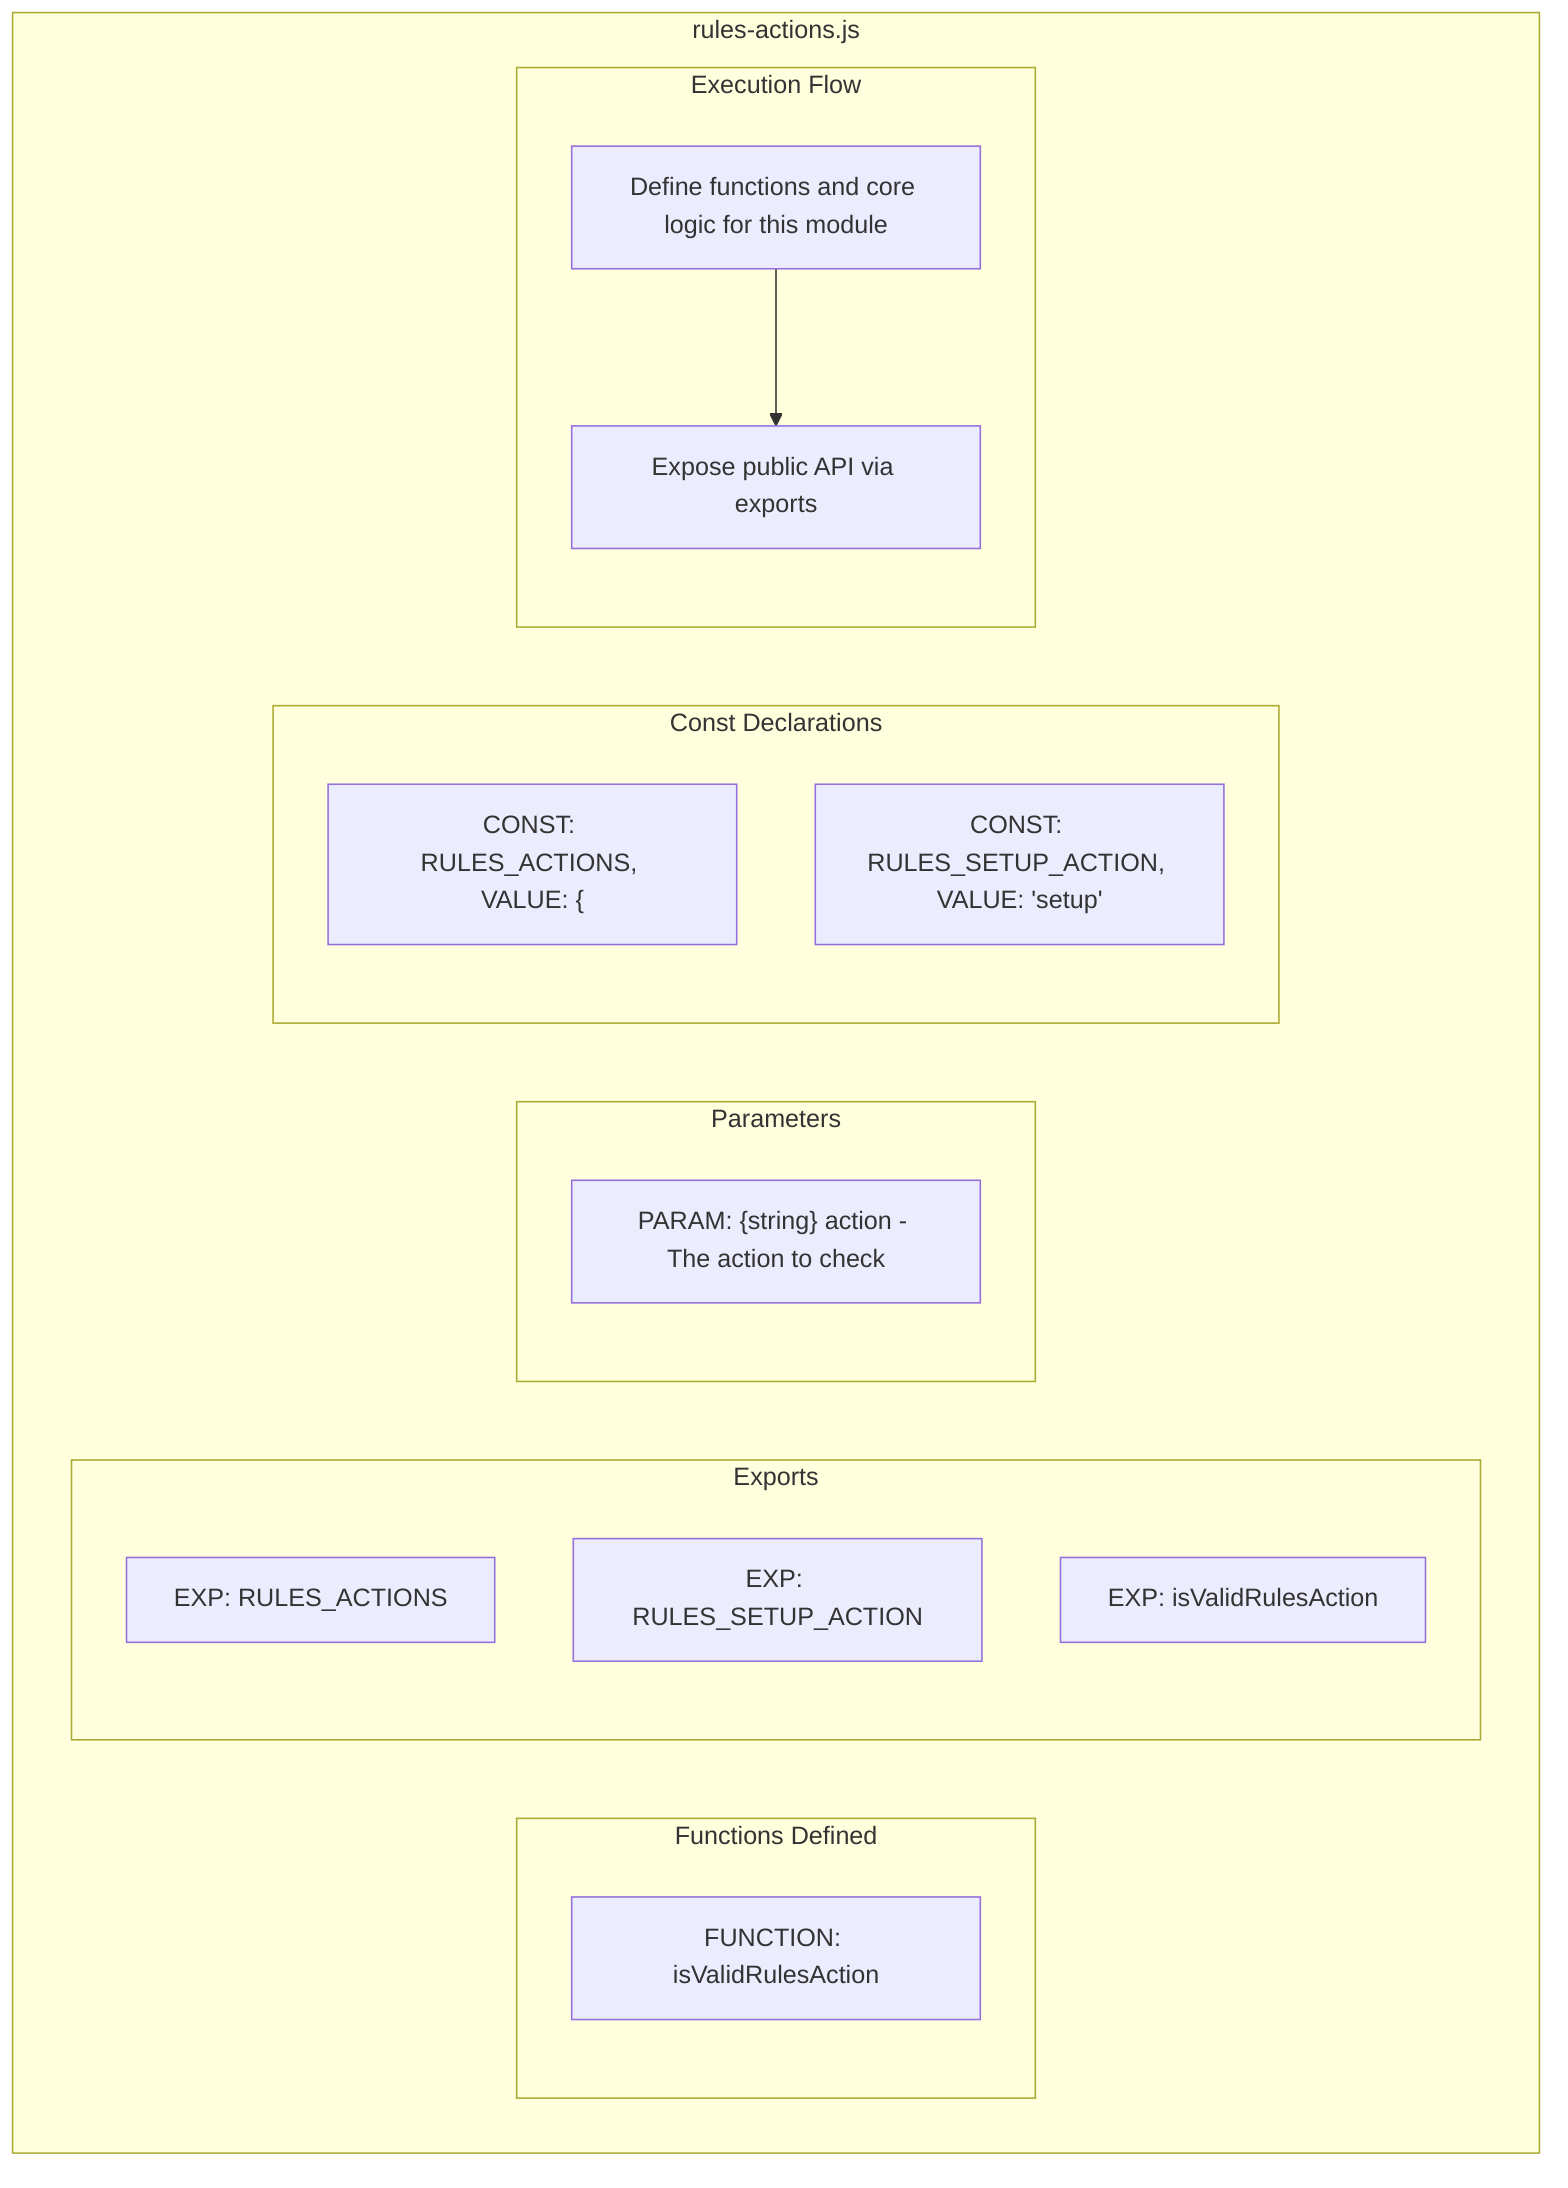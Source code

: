 flowchart TB
    subgraph FunctionsDefined["Functions Defined"]
        FU1["FUNCTION: isValidRulesAction"]
    end
    subgraph Exports["Exports"]
        E1["EXP: RULES_ACTIONS"]
        E2["EXP: RULES_SETUP_ACTION"]
        E3["EXP: isValidRulesAction"]
    end
    subgraph Parameters["Parameters"]
        P1["PARAM: {string} action - The action to check"]
    end
    subgraph Constants["Const Declarations"]
        C1["CONST: RULES_ACTIONS, VALUE: {"]
        C2["CONST: RULES_SETUP_ACTION, VALUE: 'setup'"]
    end
    subgraph ExecutionFlow["Execution Flow"]
        FL1["Define functions and core logic for this module"]
        FL2["Expose public API via exports"]
    end
    subgraph FileName["rules-actions.js"]
        FunctionsDefined
        Exports
        Parameters
        Constants
        ExecutionFlow
    end
    FL1 --> FL2